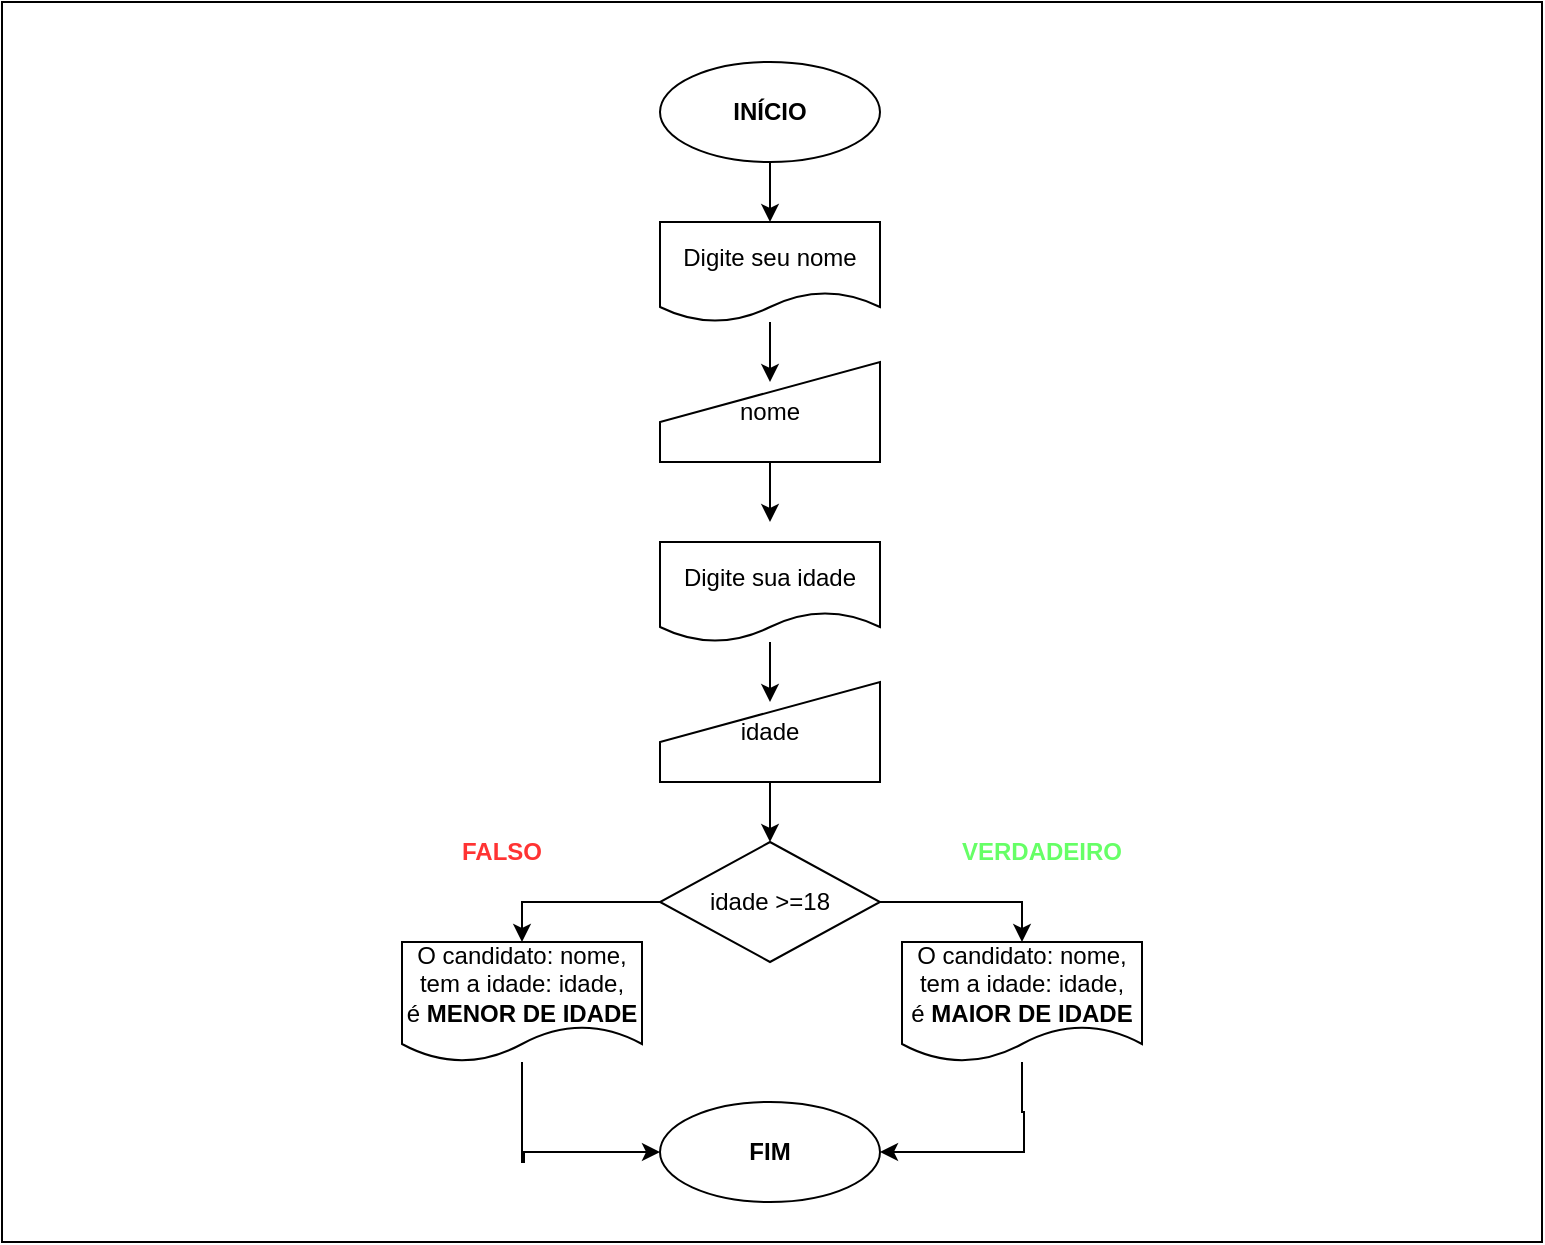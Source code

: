 <mxfile version="21.6.2" type="device">
  <diagram name="Página-1" id="jghujTW39Z268v4CmOfv">
    <mxGraphModel dx="1194" dy="661" grid="1" gridSize="10" guides="1" tooltips="1" connect="1" arrows="1" fold="1" page="1" pageScale="1" pageWidth="827" pageHeight="1169" math="0" shadow="0">
      <root>
        <mxCell id="0" />
        <mxCell id="1" parent="0" />
        <mxCell id="7P0fvK8AVYwt64-LnSHr-25" value="" style="rounded=0;whiteSpace=wrap;html=1;" vertex="1" parent="1">
          <mxGeometry x="30" y="10" width="770" height="620" as="geometry" />
        </mxCell>
        <mxCell id="7P0fvK8AVYwt64-LnSHr-3" style="edgeStyle=orthogonalEdgeStyle;rounded=0;orthogonalLoop=1;jettySize=auto;html=1;" edge="1" parent="1" source="7P0fvK8AVYwt64-LnSHr-1">
          <mxGeometry relative="1" as="geometry">
            <mxPoint x="414" y="120" as="targetPoint" />
          </mxGeometry>
        </mxCell>
        <mxCell id="7P0fvK8AVYwt64-LnSHr-1" value="&lt;b&gt;INÍCIO&lt;/b&gt;" style="ellipse;whiteSpace=wrap;html=1;" vertex="1" parent="1">
          <mxGeometry x="359" y="40" width="110" height="50" as="geometry" />
        </mxCell>
        <mxCell id="7P0fvK8AVYwt64-LnSHr-9" style="edgeStyle=orthogonalEdgeStyle;rounded=0;orthogonalLoop=1;jettySize=auto;html=1;" edge="1" parent="1" source="7P0fvK8AVYwt64-LnSHr-6">
          <mxGeometry relative="1" as="geometry">
            <mxPoint x="414" y="270" as="targetPoint" />
          </mxGeometry>
        </mxCell>
        <mxCell id="7P0fvK8AVYwt64-LnSHr-6" value="nome" style="shape=manualInput;whiteSpace=wrap;html=1;" vertex="1" parent="1">
          <mxGeometry x="359" y="190" width="110" height="50" as="geometry" />
        </mxCell>
        <mxCell id="7P0fvK8AVYwt64-LnSHr-8" style="edgeStyle=orthogonalEdgeStyle;rounded=0;orthogonalLoop=1;jettySize=auto;html=1;" edge="1" parent="1" source="7P0fvK8AVYwt64-LnSHr-7">
          <mxGeometry relative="1" as="geometry">
            <mxPoint x="414" y="200" as="targetPoint" />
          </mxGeometry>
        </mxCell>
        <mxCell id="7P0fvK8AVYwt64-LnSHr-7" value="Digite seu nome" style="shape=document;whiteSpace=wrap;html=1;boundedLbl=1;" vertex="1" parent="1">
          <mxGeometry x="359" y="120" width="110" height="50" as="geometry" />
        </mxCell>
        <mxCell id="7P0fvK8AVYwt64-LnSHr-13" style="edgeStyle=orthogonalEdgeStyle;rounded=0;orthogonalLoop=1;jettySize=auto;html=1;" edge="1" parent="1" source="7P0fvK8AVYwt64-LnSHr-11">
          <mxGeometry relative="1" as="geometry">
            <mxPoint x="414" y="360" as="targetPoint" />
          </mxGeometry>
        </mxCell>
        <mxCell id="7P0fvK8AVYwt64-LnSHr-11" value="Digite sua idade" style="shape=document;whiteSpace=wrap;html=1;boundedLbl=1;" vertex="1" parent="1">
          <mxGeometry x="359" y="280" width="110" height="50" as="geometry" />
        </mxCell>
        <mxCell id="7P0fvK8AVYwt64-LnSHr-14" style="edgeStyle=orthogonalEdgeStyle;rounded=0;orthogonalLoop=1;jettySize=auto;html=1;" edge="1" parent="1" source="7P0fvK8AVYwt64-LnSHr-12">
          <mxGeometry relative="1" as="geometry">
            <mxPoint x="414" y="430" as="targetPoint" />
          </mxGeometry>
        </mxCell>
        <mxCell id="7P0fvK8AVYwt64-LnSHr-12" value="idade" style="shape=manualInput;whiteSpace=wrap;html=1;" vertex="1" parent="1">
          <mxGeometry x="359" y="350" width="110" height="50" as="geometry" />
        </mxCell>
        <mxCell id="7P0fvK8AVYwt64-LnSHr-16" style="edgeStyle=orthogonalEdgeStyle;rounded=0;orthogonalLoop=1;jettySize=auto;html=1;entryX=0.5;entryY=0;entryDx=0;entryDy=0;" edge="1" parent="1" source="7P0fvK8AVYwt64-LnSHr-15" target="7P0fvK8AVYwt64-LnSHr-17">
          <mxGeometry relative="1" as="geometry">
            <mxPoint x="310" y="460" as="targetPoint" />
          </mxGeometry>
        </mxCell>
        <mxCell id="7P0fvK8AVYwt64-LnSHr-19" style="edgeStyle=orthogonalEdgeStyle;rounded=0;orthogonalLoop=1;jettySize=auto;html=1;entryX=0.5;entryY=0;entryDx=0;entryDy=0;" edge="1" parent="1" source="7P0fvK8AVYwt64-LnSHr-15" target="7P0fvK8AVYwt64-LnSHr-18">
          <mxGeometry relative="1" as="geometry">
            <mxPoint x="570" y="460" as="targetPoint" />
          </mxGeometry>
        </mxCell>
        <mxCell id="7P0fvK8AVYwt64-LnSHr-15" value="idade &amp;gt;=18" style="rhombus;whiteSpace=wrap;html=1;" vertex="1" parent="1">
          <mxGeometry x="359" y="430" width="110" height="60" as="geometry" />
        </mxCell>
        <mxCell id="7P0fvK8AVYwt64-LnSHr-21" style="edgeStyle=orthogonalEdgeStyle;rounded=0;orthogonalLoop=1;jettySize=auto;html=1;entryX=0;entryY=0.5;entryDx=0;entryDy=0;" edge="1" parent="1" source="7P0fvK8AVYwt64-LnSHr-17" target="7P0fvK8AVYwt64-LnSHr-20">
          <mxGeometry relative="1" as="geometry">
            <mxPoint x="290" y="600" as="targetPoint" />
            <Array as="points">
              <mxPoint x="290" y="590" />
              <mxPoint x="291" y="590" />
              <mxPoint x="291" y="585" />
            </Array>
          </mxGeometry>
        </mxCell>
        <mxCell id="7P0fvK8AVYwt64-LnSHr-17" value="O candidato: nome, tem a idade: idade,&lt;br&gt;é &lt;b&gt;MENOR DE IDADE&lt;/b&gt;" style="shape=document;whiteSpace=wrap;html=1;boundedLbl=1;" vertex="1" parent="1">
          <mxGeometry x="230" y="480" width="120" height="60" as="geometry" />
        </mxCell>
        <mxCell id="7P0fvK8AVYwt64-LnSHr-22" style="edgeStyle=orthogonalEdgeStyle;rounded=0;orthogonalLoop=1;jettySize=auto;html=1;entryX=1;entryY=0.5;entryDx=0;entryDy=0;" edge="1" parent="1" source="7P0fvK8AVYwt64-LnSHr-18" target="7P0fvK8AVYwt64-LnSHr-20">
          <mxGeometry relative="1" as="geometry">
            <mxPoint x="540" y="590" as="targetPoint" />
            <Array as="points">
              <mxPoint x="540" y="565" />
              <mxPoint x="541" y="565" />
              <mxPoint x="541" y="585" />
            </Array>
          </mxGeometry>
        </mxCell>
        <mxCell id="7P0fvK8AVYwt64-LnSHr-18" value="O candidato: nome, tem a idade: idade,&lt;br&gt;é &lt;b&gt;MAIOR DE IDADE&lt;/b&gt;" style="shape=document;whiteSpace=wrap;html=1;boundedLbl=1;" vertex="1" parent="1">
          <mxGeometry x="480" y="480" width="120" height="60" as="geometry" />
        </mxCell>
        <mxCell id="7P0fvK8AVYwt64-LnSHr-20" value="&lt;b&gt;FIM&lt;/b&gt;" style="ellipse;whiteSpace=wrap;html=1;" vertex="1" parent="1">
          <mxGeometry x="359" y="560" width="110" height="50" as="geometry" />
        </mxCell>
        <mxCell id="7P0fvK8AVYwt64-LnSHr-23" value="&lt;b&gt;&lt;font color=&quot;#66ff66&quot;&gt;VERDADEIRO&lt;/font&gt;&lt;/b&gt;" style="text;html=1;strokeColor=none;fillColor=none;align=center;verticalAlign=middle;whiteSpace=wrap;rounded=0;" vertex="1" parent="1">
          <mxGeometry x="520" y="420" width="60" height="30" as="geometry" />
        </mxCell>
        <mxCell id="7P0fvK8AVYwt64-LnSHr-24" value="&lt;b&gt;&lt;font color=&quot;#ff3333&quot;&gt;FALSO&lt;/font&gt;&lt;/b&gt;" style="text;html=1;strokeColor=none;fillColor=none;align=center;verticalAlign=middle;whiteSpace=wrap;rounded=0;" vertex="1" parent="1">
          <mxGeometry x="250" y="420" width="60" height="30" as="geometry" />
        </mxCell>
      </root>
    </mxGraphModel>
  </diagram>
</mxfile>
